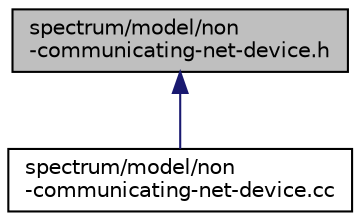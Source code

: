 digraph "spectrum/model/non-communicating-net-device.h"
{
  edge [fontname="Helvetica",fontsize="10",labelfontname="Helvetica",labelfontsize="10"];
  node [fontname="Helvetica",fontsize="10",shape=record];
  Node1 [label="spectrum/model/non\l-communicating-net-device.h",height=0.2,width=0.4,color="black", fillcolor="grey75", style="filled", fontcolor="black"];
  Node1 -> Node2 [dir="back",color="midnightblue",fontsize="10",style="solid"];
  Node2 [label="spectrum/model/non\l-communicating-net-device.cc",height=0.2,width=0.4,color="black", fillcolor="white", style="filled",URL="$d6/de0/non-communicating-net-device_8cc.html"];
}
